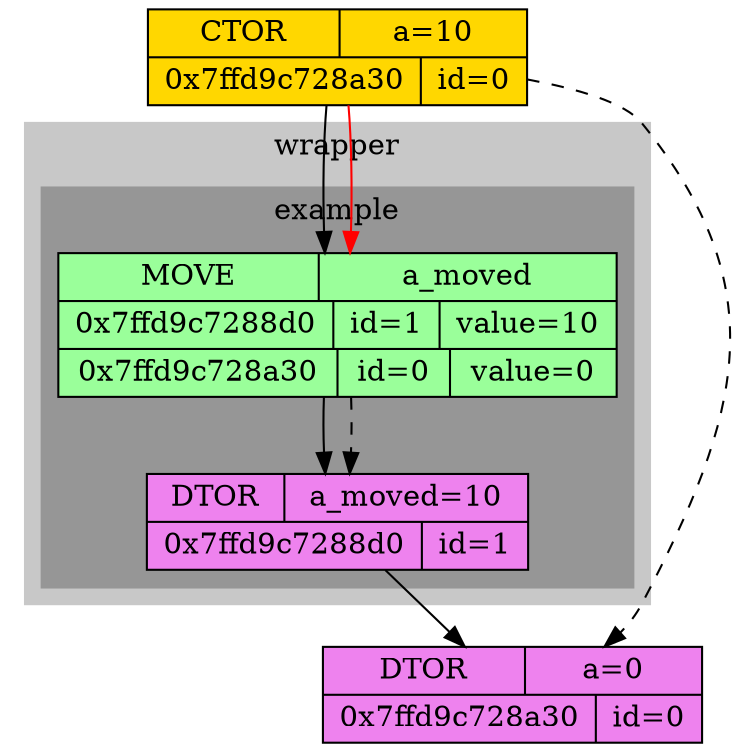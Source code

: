 digraph graphname {
	node0CTOR [shape="record", style="filled", fillcolor="gold", label="{{CTOR | a=10}|{0x7ffd9c728a30 | id=0}}"]

subgraph "cluster_0" {
	style=filled;
	color="#c8c8c8";
	
subgraph "cluster_1" {
	style=filled;
	color="#969696";
		node1MOVE  [shape="record", style="filled", fillcolor="palegreen1" label="{{MOVE | a_moved}|{0x7ffd9c7288d0 | id=1 | value=10}|{0x7ffd9c728a30 | id=0 | value=0}}"]
	node1DTOR [shape="record", style="filled", fillcolor="violet", label="{{DTOR | a_moved=10}|{0x7ffd9c7288d0 | id=1}}"]
	label = "example" 
}

	label = "wrapper" 
}

	node0DTOR [shape="record", style="filled", fillcolor="violet", label="{{DTOR | a=0}|{0x7ffd9c728a30 | id=0}}"]
	node0CTOR -> node1MOVE
	node0CTOR -> node1MOVE [color="red"]
	node1MOVE -> node1DTOR
	node1MOVE -> node1DTOR [style="dashed"]
	node1DTOR -> node0DTOR
	node0CTOR -> node0DTOR [style="dashed"]
}
